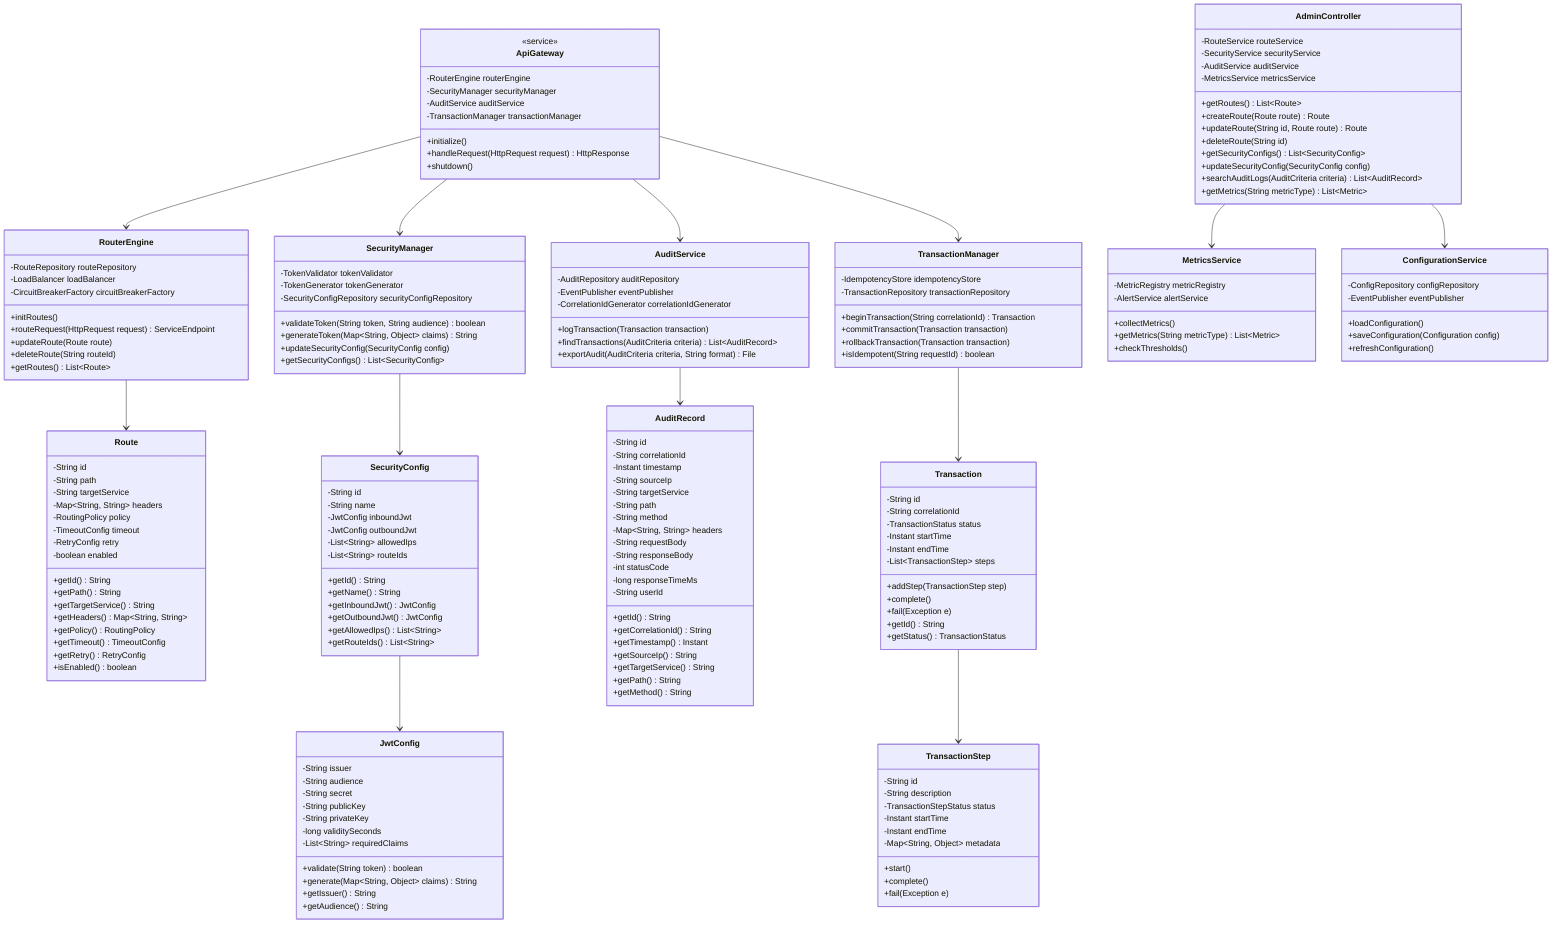 classDiagram
    class ApiGateway {
        <<service>>
        -RouterEngine routerEngine
        -SecurityManager securityManager
        -AuditService auditService
        -TransactionManager transactionManager
        +initialize()
        +handleRequest(HttpRequest request) HttpResponse
        +shutdown()
    }
    
    class RouterEngine {
        -RouteRepository routeRepository
        -LoadBalancer loadBalancer
        -CircuitBreakerFactory circuitBreakerFactory
        +initRoutes()
        +routeRequest(HttpRequest request) ServiceEndpoint
        +updateRoute(Route route)
        +deleteRoute(String routeId)
        +getRoutes() List~Route~
    }
    
    class SecurityManager {
        -TokenValidator tokenValidator
        -TokenGenerator tokenGenerator
        -SecurityConfigRepository securityConfigRepository
        +validateToken(String token, String audience) boolean
        +generateToken(Map~String, Object~ claims) String
        +updateSecurityConfig(SecurityConfig config)
        +getSecurityConfigs() List~SecurityConfig~
    }
    
    class AuditService {
        -AuditRepository auditRepository
        -EventPublisher eventPublisher
        -CorrelationIdGenerator correlationIdGenerator
        +logTransaction(Transaction transaction)
        +findTransactions(AuditCriteria criteria) List~AuditRecord~
        +exportAudit(AuditCriteria criteria, String format) File
    }
    
    class TransactionManager {
        -IdempotencyStore idempotencyStore
        -TransactionRepository transactionRepository
        +beginTransaction(String correlationId) Transaction
        +commitTransaction(Transaction transaction)
        +rollbackTransaction(Transaction transaction)
        +isIdempotent(String requestId) boolean
    }
    
    class Route {
        -String id
        -String path
        -String targetService
        -Map~String, String~ headers
        -RoutingPolicy policy
        -TimeoutConfig timeout
        -RetryConfig retry
        -boolean enabled
        +getId() String
        +getPath() String
        +getTargetService() String
        +getHeaders() Map~String, String~
        +getPolicy() RoutingPolicy
        +getTimeout() TimeoutConfig
        +getRetry() RetryConfig
        +isEnabled() boolean
    }
    
    class SecurityConfig {
        -String id
        -String name
        -JwtConfig inboundJwt
        -JwtConfig outboundJwt
        -List~String~ allowedIps
        -List~String~ routeIds
        +getId() String
        +getName() String
        +getInboundJwt() JwtConfig
        +getOutboundJwt() JwtConfig
        +getAllowedIps() List~String~
        +getRouteIds() List~String~
    }
    
    class JwtConfig {
        -String issuer
        -String audience
        -String secret
        -String publicKey
        -String privateKey
        -long validitySeconds
        -List~String~ requiredClaims
        +validate(String token) boolean
        +generate(Map~String, Object~ claims) String
        +getIssuer() String
        +getAudience() String
    }
    
    class AuditRecord {
        -String id
        -String correlationId
        -Instant timestamp
        -String sourceIp
        -String targetService
        -String path
        -String method
        -Map~String, String~ headers
        -String requestBody
        -String responseBody
        -int statusCode
        -long responseTimeMs
        -String userId
        +getId() String
        +getCorrelationId() String
        +getTimestamp() Instant
        +getSourceIp() String
        +getTargetService() String
        +getPath() String
        +getMethod() String
    }
    
    class Transaction {
        -String id
        -String correlationId
        -TransactionStatus status
        -Instant startTime
        -Instant endTime
        -List~TransactionStep~ steps
        +addStep(TransactionStep step)
        +complete()
        +fail(Exception e)
        +getId() String
        +getStatus() TransactionStatus
    }
    
    class TransactionStep {
        -String id
        -String description
        -TransactionStepStatus status
        -Instant startTime
        -Instant endTime
        -Map~String, Object~ metadata
        +start()
        +complete()
        +fail(Exception e)
    }
    
    class AdminController {
        -RouteService routeService
        -SecurityService securityService
        -AuditService auditService
        -MetricsService metricsService
        +getRoutes() List~Route~
        +createRoute(Route route) Route
        +updateRoute(String id, Route route) Route
        +deleteRoute(String id)
        +getSecurityConfigs() List~SecurityConfig~
        +updateSecurityConfig(SecurityConfig config)
        +searchAuditLogs(AuditCriteria criteria) List~AuditRecord~
        +getMetrics(String metricType) List~Metric~
    }
    
    class MetricsService {
        -MetricRegistry metricRegistry
        -AlertService alertService
        +collectMetrics()
        +getMetrics(String metricType) List~Metric~
        +checkThresholds()
    }
    
    class ConfigurationService {
        -ConfigRepository configRepository
        -EventPublisher eventPublisher
        +loadConfiguration()
        +saveConfiguration(Configuration config)
        +refreshConfiguration()
    }
    
    ApiGateway --> RouterEngine
    ApiGateway --> SecurityManager
    ApiGateway --> AuditService
    ApiGateway --> TransactionManager
    RouterEngine --> Route
    SecurityManager --> SecurityConfig
    SecurityConfig --> JwtConfig
    AuditService --> AuditRecord
    TransactionManager --> Transaction
    Transaction --> TransactionStep
    AdminController --> MetricsService
    AdminController --> ConfigurationService